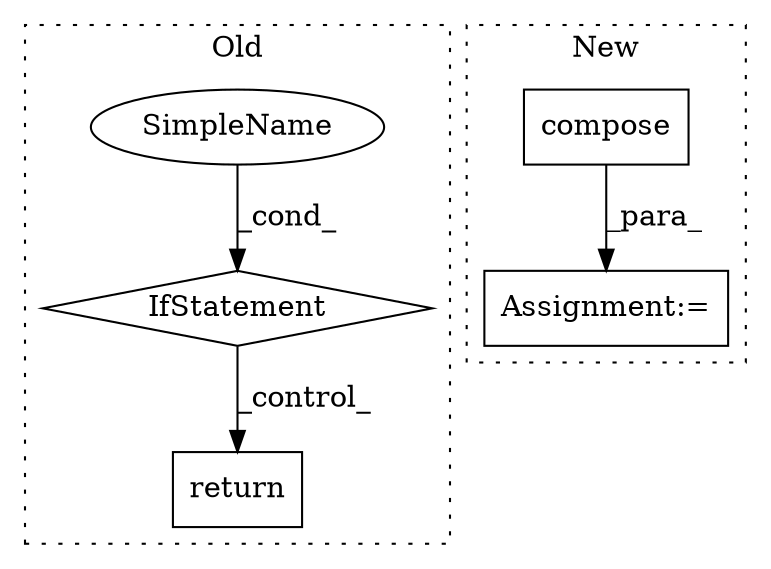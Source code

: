 digraph G {
subgraph cluster0 {
1 [label="IfStatement" a="25" s="784,874" l="4,2" shape="diamond"];
4 [label="SimpleName" a="42" s="" l="" shape="ellipse"];
5 [label="return" a="41" s="884" l="7" shape="box"];
label = "Old";
style="dotted";
}
subgraph cluster1 {
2 [label="compose" a="32" s="1472,1495" l="8,1" shape="box"];
3 [label="Assignment:=" a="7" s="1465" l="1" shape="box"];
label = "New";
style="dotted";
}
1 -> 5 [label="_control_"];
2 -> 3 [label="_para_"];
4 -> 1 [label="_cond_"];
}